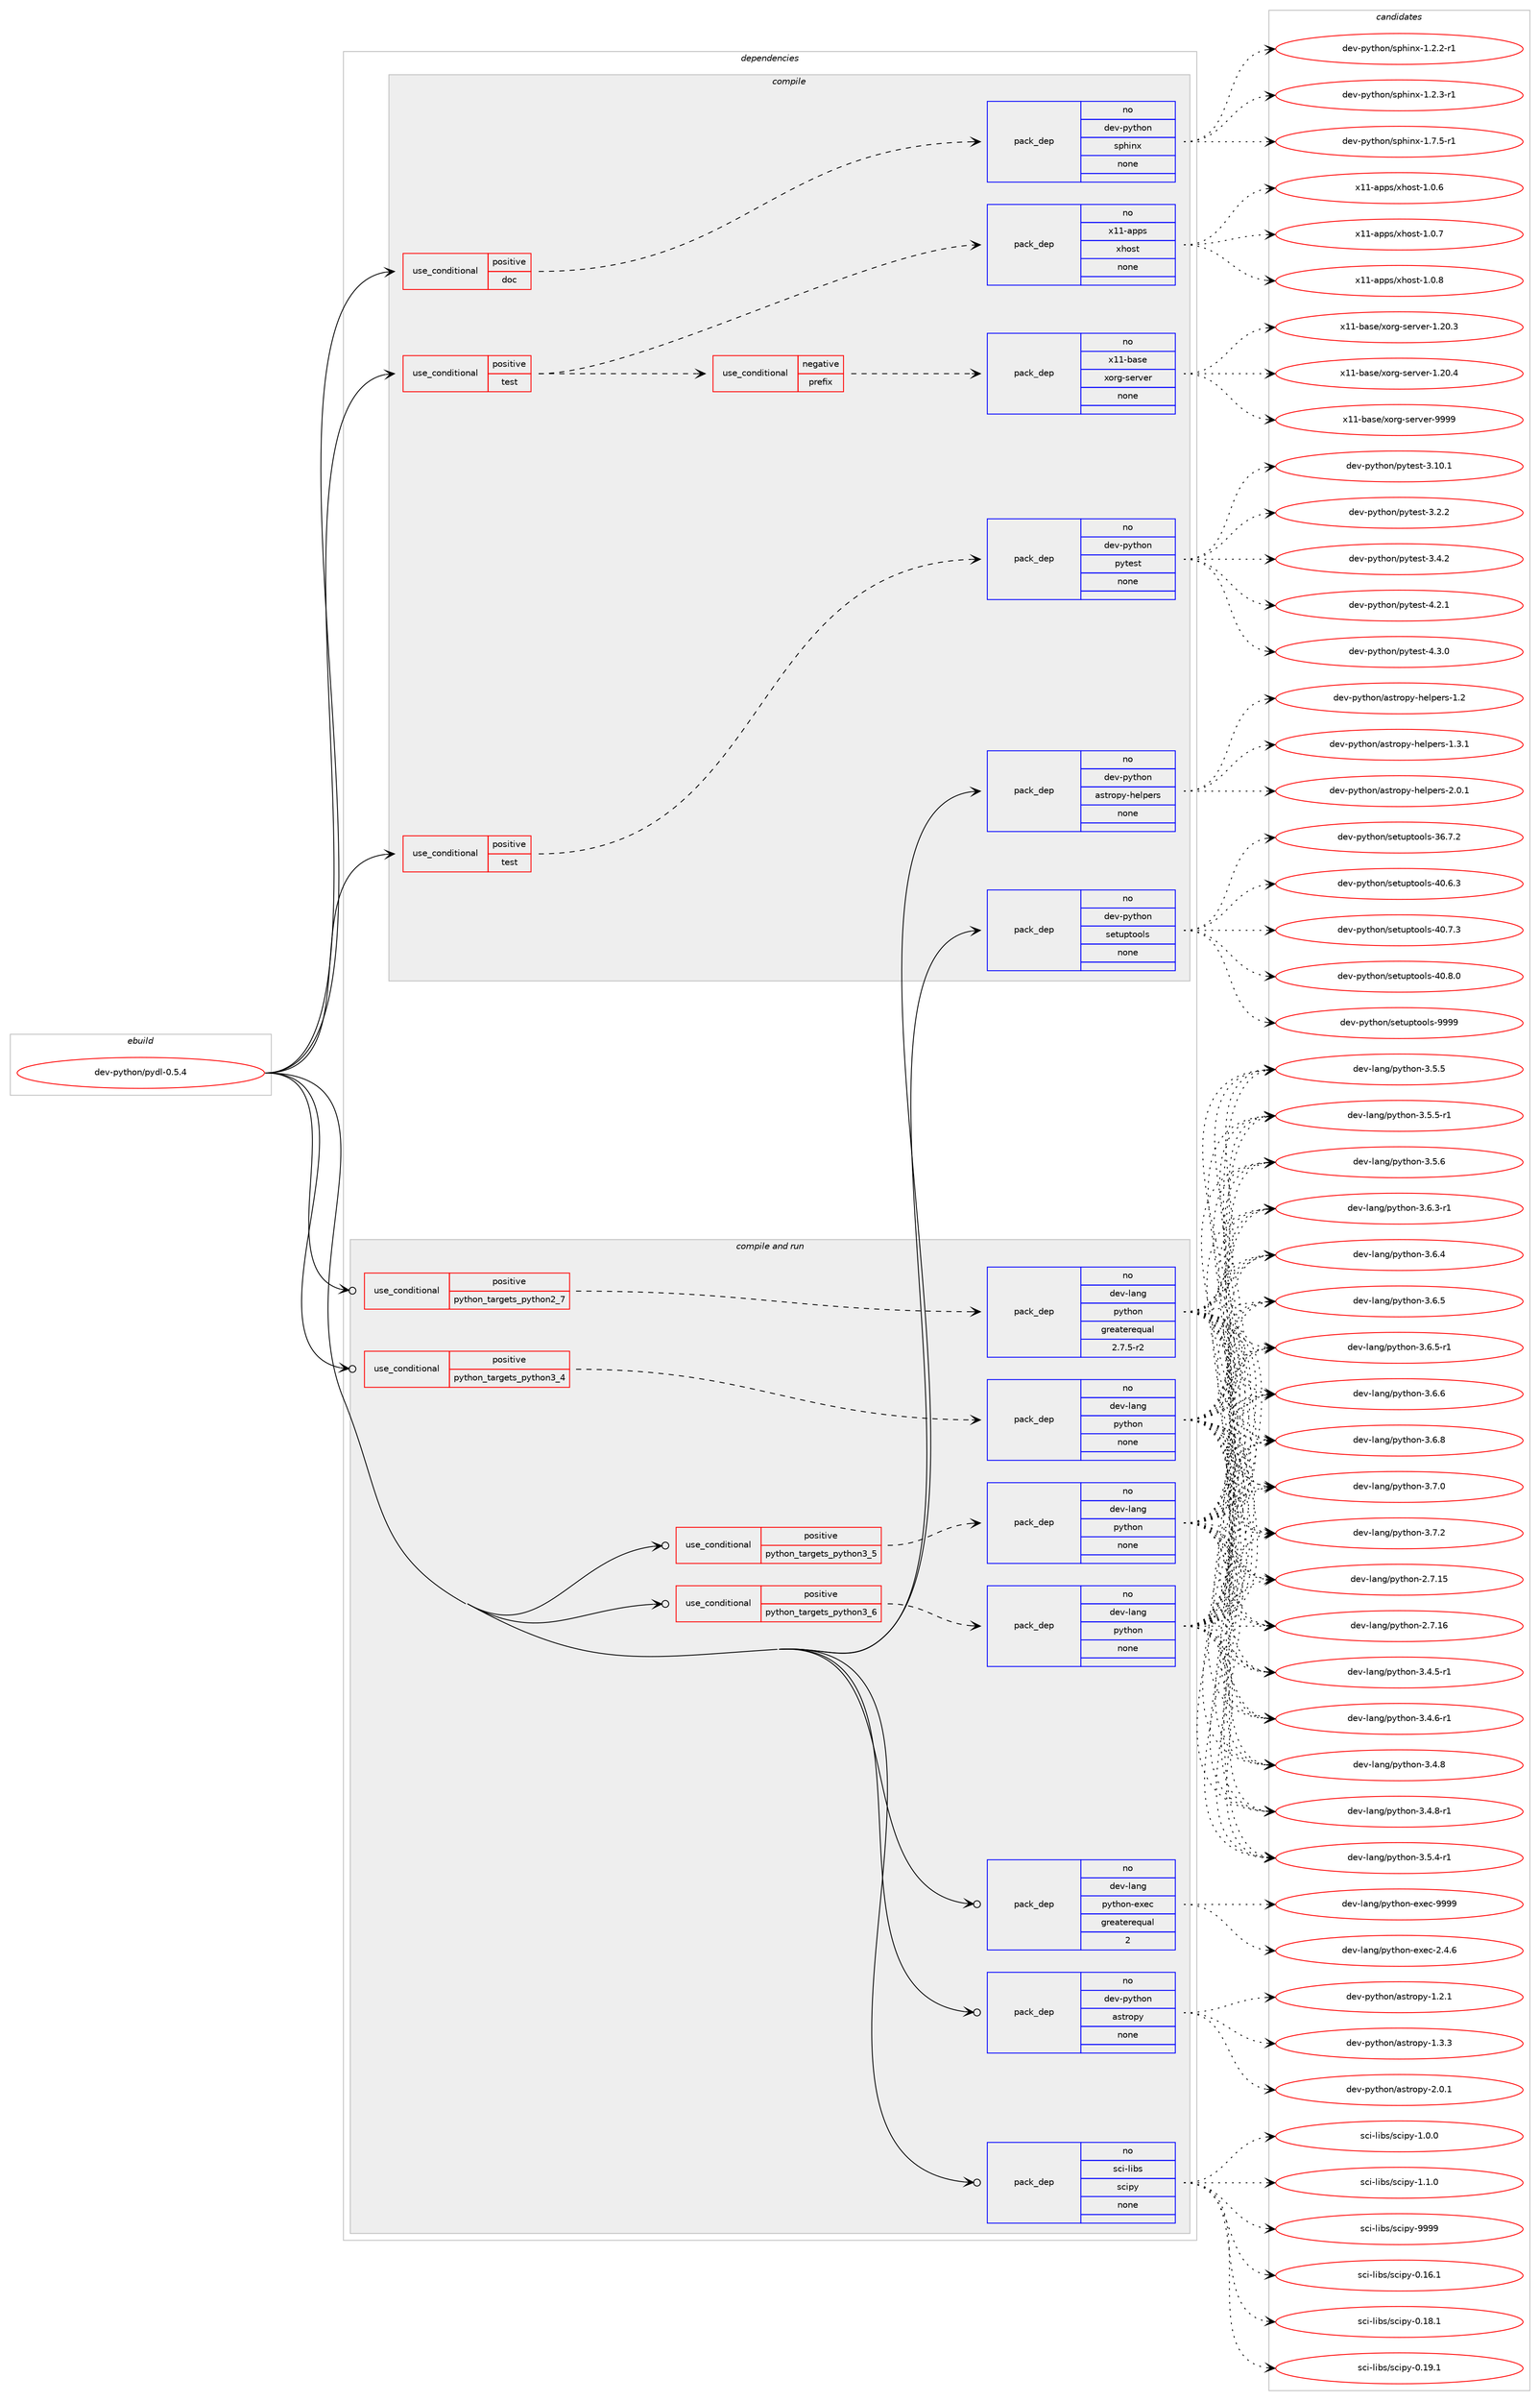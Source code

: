 digraph prolog {

# *************
# Graph options
# *************

newrank=true;
concentrate=true;
compound=true;
graph [rankdir=LR,fontname=Helvetica,fontsize=10,ranksep=1.5];#, ranksep=2.5, nodesep=0.2];
edge  [arrowhead=vee];
node  [fontname=Helvetica,fontsize=10];

# **********
# The ebuild
# **********

subgraph cluster_leftcol {
color=gray;
rank=same;
label=<<i>ebuild</i>>;
id [label="dev-python/pydl-0.5.4", color=red, width=4, href="../dev-python/pydl-0.5.4.svg"];
}

# ****************
# The dependencies
# ****************

subgraph cluster_midcol {
color=gray;
label=<<i>dependencies</i>>;
subgraph cluster_compile {
fillcolor="#eeeeee";
style=filled;
label=<<i>compile</i>>;
subgraph cond380592 {
dependency1428687 [label=<<TABLE BORDER="0" CELLBORDER="1" CELLSPACING="0" CELLPADDING="4"><TR><TD ROWSPAN="3" CELLPADDING="10">use_conditional</TD></TR><TR><TD>positive</TD></TR><TR><TD>doc</TD></TR></TABLE>>, shape=none, color=red];
subgraph pack1024781 {
dependency1428688 [label=<<TABLE BORDER="0" CELLBORDER="1" CELLSPACING="0" CELLPADDING="4" WIDTH="220"><TR><TD ROWSPAN="6" CELLPADDING="30">pack_dep</TD></TR><TR><TD WIDTH="110">no</TD></TR><TR><TD>dev-python</TD></TR><TR><TD>sphinx</TD></TR><TR><TD>none</TD></TR><TR><TD></TD></TR></TABLE>>, shape=none, color=blue];
}
dependency1428687:e -> dependency1428688:w [weight=20,style="dashed",arrowhead="vee"];
}
id:e -> dependency1428687:w [weight=20,style="solid",arrowhead="vee"];
subgraph cond380593 {
dependency1428689 [label=<<TABLE BORDER="0" CELLBORDER="1" CELLSPACING="0" CELLPADDING="4"><TR><TD ROWSPAN="3" CELLPADDING="10">use_conditional</TD></TR><TR><TD>positive</TD></TR><TR><TD>test</TD></TR></TABLE>>, shape=none, color=red];
subgraph cond380594 {
dependency1428690 [label=<<TABLE BORDER="0" CELLBORDER="1" CELLSPACING="0" CELLPADDING="4"><TR><TD ROWSPAN="3" CELLPADDING="10">use_conditional</TD></TR><TR><TD>negative</TD></TR><TR><TD>prefix</TD></TR></TABLE>>, shape=none, color=red];
subgraph pack1024782 {
dependency1428691 [label=<<TABLE BORDER="0" CELLBORDER="1" CELLSPACING="0" CELLPADDING="4" WIDTH="220"><TR><TD ROWSPAN="6" CELLPADDING="30">pack_dep</TD></TR><TR><TD WIDTH="110">no</TD></TR><TR><TD>x11-base</TD></TR><TR><TD>xorg-server</TD></TR><TR><TD>none</TD></TR><TR><TD></TD></TR></TABLE>>, shape=none, color=blue];
}
dependency1428690:e -> dependency1428691:w [weight=20,style="dashed",arrowhead="vee"];
}
dependency1428689:e -> dependency1428690:w [weight=20,style="dashed",arrowhead="vee"];
subgraph pack1024783 {
dependency1428692 [label=<<TABLE BORDER="0" CELLBORDER="1" CELLSPACING="0" CELLPADDING="4" WIDTH="220"><TR><TD ROWSPAN="6" CELLPADDING="30">pack_dep</TD></TR><TR><TD WIDTH="110">no</TD></TR><TR><TD>x11-apps</TD></TR><TR><TD>xhost</TD></TR><TR><TD>none</TD></TR><TR><TD></TD></TR></TABLE>>, shape=none, color=blue];
}
dependency1428689:e -> dependency1428692:w [weight=20,style="dashed",arrowhead="vee"];
}
id:e -> dependency1428689:w [weight=20,style="solid",arrowhead="vee"];
subgraph cond380595 {
dependency1428693 [label=<<TABLE BORDER="0" CELLBORDER="1" CELLSPACING="0" CELLPADDING="4"><TR><TD ROWSPAN="3" CELLPADDING="10">use_conditional</TD></TR><TR><TD>positive</TD></TR><TR><TD>test</TD></TR></TABLE>>, shape=none, color=red];
subgraph pack1024784 {
dependency1428694 [label=<<TABLE BORDER="0" CELLBORDER="1" CELLSPACING="0" CELLPADDING="4" WIDTH="220"><TR><TD ROWSPAN="6" CELLPADDING="30">pack_dep</TD></TR><TR><TD WIDTH="110">no</TD></TR><TR><TD>dev-python</TD></TR><TR><TD>pytest</TD></TR><TR><TD>none</TD></TR><TR><TD></TD></TR></TABLE>>, shape=none, color=blue];
}
dependency1428693:e -> dependency1428694:w [weight=20,style="dashed",arrowhead="vee"];
}
id:e -> dependency1428693:w [weight=20,style="solid",arrowhead="vee"];
subgraph pack1024785 {
dependency1428695 [label=<<TABLE BORDER="0" CELLBORDER="1" CELLSPACING="0" CELLPADDING="4" WIDTH="220"><TR><TD ROWSPAN="6" CELLPADDING="30">pack_dep</TD></TR><TR><TD WIDTH="110">no</TD></TR><TR><TD>dev-python</TD></TR><TR><TD>astropy-helpers</TD></TR><TR><TD>none</TD></TR><TR><TD></TD></TR></TABLE>>, shape=none, color=blue];
}
id:e -> dependency1428695:w [weight=20,style="solid",arrowhead="vee"];
subgraph pack1024786 {
dependency1428696 [label=<<TABLE BORDER="0" CELLBORDER="1" CELLSPACING="0" CELLPADDING="4" WIDTH="220"><TR><TD ROWSPAN="6" CELLPADDING="30">pack_dep</TD></TR><TR><TD WIDTH="110">no</TD></TR><TR><TD>dev-python</TD></TR><TR><TD>setuptools</TD></TR><TR><TD>none</TD></TR><TR><TD></TD></TR></TABLE>>, shape=none, color=blue];
}
id:e -> dependency1428696:w [weight=20,style="solid",arrowhead="vee"];
}
subgraph cluster_compileandrun {
fillcolor="#eeeeee";
style=filled;
label=<<i>compile and run</i>>;
subgraph cond380596 {
dependency1428697 [label=<<TABLE BORDER="0" CELLBORDER="1" CELLSPACING="0" CELLPADDING="4"><TR><TD ROWSPAN="3" CELLPADDING="10">use_conditional</TD></TR><TR><TD>positive</TD></TR><TR><TD>python_targets_python2_7</TD></TR></TABLE>>, shape=none, color=red];
subgraph pack1024787 {
dependency1428698 [label=<<TABLE BORDER="0" CELLBORDER="1" CELLSPACING="0" CELLPADDING="4" WIDTH="220"><TR><TD ROWSPAN="6" CELLPADDING="30">pack_dep</TD></TR><TR><TD WIDTH="110">no</TD></TR><TR><TD>dev-lang</TD></TR><TR><TD>python</TD></TR><TR><TD>greaterequal</TD></TR><TR><TD>2.7.5-r2</TD></TR></TABLE>>, shape=none, color=blue];
}
dependency1428697:e -> dependency1428698:w [weight=20,style="dashed",arrowhead="vee"];
}
id:e -> dependency1428697:w [weight=20,style="solid",arrowhead="odotvee"];
subgraph cond380597 {
dependency1428699 [label=<<TABLE BORDER="0" CELLBORDER="1" CELLSPACING="0" CELLPADDING="4"><TR><TD ROWSPAN="3" CELLPADDING="10">use_conditional</TD></TR><TR><TD>positive</TD></TR><TR><TD>python_targets_python3_4</TD></TR></TABLE>>, shape=none, color=red];
subgraph pack1024788 {
dependency1428700 [label=<<TABLE BORDER="0" CELLBORDER="1" CELLSPACING="0" CELLPADDING="4" WIDTH="220"><TR><TD ROWSPAN="6" CELLPADDING="30">pack_dep</TD></TR><TR><TD WIDTH="110">no</TD></TR><TR><TD>dev-lang</TD></TR><TR><TD>python</TD></TR><TR><TD>none</TD></TR><TR><TD></TD></TR></TABLE>>, shape=none, color=blue];
}
dependency1428699:e -> dependency1428700:w [weight=20,style="dashed",arrowhead="vee"];
}
id:e -> dependency1428699:w [weight=20,style="solid",arrowhead="odotvee"];
subgraph cond380598 {
dependency1428701 [label=<<TABLE BORDER="0" CELLBORDER="1" CELLSPACING="0" CELLPADDING="4"><TR><TD ROWSPAN="3" CELLPADDING="10">use_conditional</TD></TR><TR><TD>positive</TD></TR><TR><TD>python_targets_python3_5</TD></TR></TABLE>>, shape=none, color=red];
subgraph pack1024789 {
dependency1428702 [label=<<TABLE BORDER="0" CELLBORDER="1" CELLSPACING="0" CELLPADDING="4" WIDTH="220"><TR><TD ROWSPAN="6" CELLPADDING="30">pack_dep</TD></TR><TR><TD WIDTH="110">no</TD></TR><TR><TD>dev-lang</TD></TR><TR><TD>python</TD></TR><TR><TD>none</TD></TR><TR><TD></TD></TR></TABLE>>, shape=none, color=blue];
}
dependency1428701:e -> dependency1428702:w [weight=20,style="dashed",arrowhead="vee"];
}
id:e -> dependency1428701:w [weight=20,style="solid",arrowhead="odotvee"];
subgraph cond380599 {
dependency1428703 [label=<<TABLE BORDER="0" CELLBORDER="1" CELLSPACING="0" CELLPADDING="4"><TR><TD ROWSPAN="3" CELLPADDING="10">use_conditional</TD></TR><TR><TD>positive</TD></TR><TR><TD>python_targets_python3_6</TD></TR></TABLE>>, shape=none, color=red];
subgraph pack1024790 {
dependency1428704 [label=<<TABLE BORDER="0" CELLBORDER="1" CELLSPACING="0" CELLPADDING="4" WIDTH="220"><TR><TD ROWSPAN="6" CELLPADDING="30">pack_dep</TD></TR><TR><TD WIDTH="110">no</TD></TR><TR><TD>dev-lang</TD></TR><TR><TD>python</TD></TR><TR><TD>none</TD></TR><TR><TD></TD></TR></TABLE>>, shape=none, color=blue];
}
dependency1428703:e -> dependency1428704:w [weight=20,style="dashed",arrowhead="vee"];
}
id:e -> dependency1428703:w [weight=20,style="solid",arrowhead="odotvee"];
subgraph pack1024791 {
dependency1428705 [label=<<TABLE BORDER="0" CELLBORDER="1" CELLSPACING="0" CELLPADDING="4" WIDTH="220"><TR><TD ROWSPAN="6" CELLPADDING="30">pack_dep</TD></TR><TR><TD WIDTH="110">no</TD></TR><TR><TD>dev-lang</TD></TR><TR><TD>python-exec</TD></TR><TR><TD>greaterequal</TD></TR><TR><TD>2</TD></TR></TABLE>>, shape=none, color=blue];
}
id:e -> dependency1428705:w [weight=20,style="solid",arrowhead="odotvee"];
subgraph pack1024792 {
dependency1428706 [label=<<TABLE BORDER="0" CELLBORDER="1" CELLSPACING="0" CELLPADDING="4" WIDTH="220"><TR><TD ROWSPAN="6" CELLPADDING="30">pack_dep</TD></TR><TR><TD WIDTH="110">no</TD></TR><TR><TD>dev-python</TD></TR><TR><TD>astropy</TD></TR><TR><TD>none</TD></TR><TR><TD></TD></TR></TABLE>>, shape=none, color=blue];
}
id:e -> dependency1428706:w [weight=20,style="solid",arrowhead="odotvee"];
subgraph pack1024793 {
dependency1428707 [label=<<TABLE BORDER="0" CELLBORDER="1" CELLSPACING="0" CELLPADDING="4" WIDTH="220"><TR><TD ROWSPAN="6" CELLPADDING="30">pack_dep</TD></TR><TR><TD WIDTH="110">no</TD></TR><TR><TD>sci-libs</TD></TR><TR><TD>scipy</TD></TR><TR><TD>none</TD></TR><TR><TD></TD></TR></TABLE>>, shape=none, color=blue];
}
id:e -> dependency1428707:w [weight=20,style="solid",arrowhead="odotvee"];
}
subgraph cluster_run {
fillcolor="#eeeeee";
style=filled;
label=<<i>run</i>>;
}
}

# **************
# The candidates
# **************

subgraph cluster_choices {
rank=same;
color=gray;
label=<<i>candidates</i>>;

subgraph choice1024781 {
color=black;
nodesep=1;
choice10010111845112121116104111110471151121041051101204549465046504511449 [label="dev-python/sphinx-1.2.2-r1", color=red, width=4,href="../dev-python/sphinx-1.2.2-r1.svg"];
choice10010111845112121116104111110471151121041051101204549465046514511449 [label="dev-python/sphinx-1.2.3-r1", color=red, width=4,href="../dev-python/sphinx-1.2.3-r1.svg"];
choice10010111845112121116104111110471151121041051101204549465546534511449 [label="dev-python/sphinx-1.7.5-r1", color=red, width=4,href="../dev-python/sphinx-1.7.5-r1.svg"];
dependency1428688:e -> choice10010111845112121116104111110471151121041051101204549465046504511449:w [style=dotted,weight="100"];
dependency1428688:e -> choice10010111845112121116104111110471151121041051101204549465046514511449:w [style=dotted,weight="100"];
dependency1428688:e -> choice10010111845112121116104111110471151121041051101204549465546534511449:w [style=dotted,weight="100"];
}
subgraph choice1024782 {
color=black;
nodesep=1;
choice1204949459897115101471201111141034511510111411810111445494650484651 [label="x11-base/xorg-server-1.20.3", color=red, width=4,href="../x11-base/xorg-server-1.20.3.svg"];
choice1204949459897115101471201111141034511510111411810111445494650484652 [label="x11-base/xorg-server-1.20.4", color=red, width=4,href="../x11-base/xorg-server-1.20.4.svg"];
choice120494945989711510147120111114103451151011141181011144557575757 [label="x11-base/xorg-server-9999", color=red, width=4,href="../x11-base/xorg-server-9999.svg"];
dependency1428691:e -> choice1204949459897115101471201111141034511510111411810111445494650484651:w [style=dotted,weight="100"];
dependency1428691:e -> choice1204949459897115101471201111141034511510111411810111445494650484652:w [style=dotted,weight="100"];
dependency1428691:e -> choice120494945989711510147120111114103451151011141181011144557575757:w [style=dotted,weight="100"];
}
subgraph choice1024783 {
color=black;
nodesep=1;
choice1204949459711211211547120104111115116454946484654 [label="x11-apps/xhost-1.0.6", color=red, width=4,href="../x11-apps/xhost-1.0.6.svg"];
choice1204949459711211211547120104111115116454946484655 [label="x11-apps/xhost-1.0.7", color=red, width=4,href="../x11-apps/xhost-1.0.7.svg"];
choice1204949459711211211547120104111115116454946484656 [label="x11-apps/xhost-1.0.8", color=red, width=4,href="../x11-apps/xhost-1.0.8.svg"];
dependency1428692:e -> choice1204949459711211211547120104111115116454946484654:w [style=dotted,weight="100"];
dependency1428692:e -> choice1204949459711211211547120104111115116454946484655:w [style=dotted,weight="100"];
dependency1428692:e -> choice1204949459711211211547120104111115116454946484656:w [style=dotted,weight="100"];
}
subgraph choice1024784 {
color=black;
nodesep=1;
choice100101118451121211161041111104711212111610111511645514649484649 [label="dev-python/pytest-3.10.1", color=red, width=4,href="../dev-python/pytest-3.10.1.svg"];
choice1001011184511212111610411111047112121116101115116455146504650 [label="dev-python/pytest-3.2.2", color=red, width=4,href="../dev-python/pytest-3.2.2.svg"];
choice1001011184511212111610411111047112121116101115116455146524650 [label="dev-python/pytest-3.4.2", color=red, width=4,href="../dev-python/pytest-3.4.2.svg"];
choice1001011184511212111610411111047112121116101115116455246504649 [label="dev-python/pytest-4.2.1", color=red, width=4,href="../dev-python/pytest-4.2.1.svg"];
choice1001011184511212111610411111047112121116101115116455246514648 [label="dev-python/pytest-4.3.0", color=red, width=4,href="../dev-python/pytest-4.3.0.svg"];
dependency1428694:e -> choice100101118451121211161041111104711212111610111511645514649484649:w [style=dotted,weight="100"];
dependency1428694:e -> choice1001011184511212111610411111047112121116101115116455146504650:w [style=dotted,weight="100"];
dependency1428694:e -> choice1001011184511212111610411111047112121116101115116455146524650:w [style=dotted,weight="100"];
dependency1428694:e -> choice1001011184511212111610411111047112121116101115116455246504649:w [style=dotted,weight="100"];
dependency1428694:e -> choice1001011184511212111610411111047112121116101115116455246514648:w [style=dotted,weight="100"];
}
subgraph choice1024785 {
color=black;
nodesep=1;
choice1001011184511212111610411111047971151161141111121214510410110811210111411545494650 [label="dev-python/astropy-helpers-1.2", color=red, width=4,href="../dev-python/astropy-helpers-1.2.svg"];
choice10010111845112121116104111110479711511611411111212145104101108112101114115454946514649 [label="dev-python/astropy-helpers-1.3.1", color=red, width=4,href="../dev-python/astropy-helpers-1.3.1.svg"];
choice10010111845112121116104111110479711511611411111212145104101108112101114115455046484649 [label="dev-python/astropy-helpers-2.0.1", color=red, width=4,href="../dev-python/astropy-helpers-2.0.1.svg"];
dependency1428695:e -> choice1001011184511212111610411111047971151161141111121214510410110811210111411545494650:w [style=dotted,weight="100"];
dependency1428695:e -> choice10010111845112121116104111110479711511611411111212145104101108112101114115454946514649:w [style=dotted,weight="100"];
dependency1428695:e -> choice10010111845112121116104111110479711511611411111212145104101108112101114115455046484649:w [style=dotted,weight="100"];
}
subgraph choice1024786 {
color=black;
nodesep=1;
choice100101118451121211161041111104711510111611711211611111110811545515446554650 [label="dev-python/setuptools-36.7.2", color=red, width=4,href="../dev-python/setuptools-36.7.2.svg"];
choice100101118451121211161041111104711510111611711211611111110811545524846544651 [label="dev-python/setuptools-40.6.3", color=red, width=4,href="../dev-python/setuptools-40.6.3.svg"];
choice100101118451121211161041111104711510111611711211611111110811545524846554651 [label="dev-python/setuptools-40.7.3", color=red, width=4,href="../dev-python/setuptools-40.7.3.svg"];
choice100101118451121211161041111104711510111611711211611111110811545524846564648 [label="dev-python/setuptools-40.8.0", color=red, width=4,href="../dev-python/setuptools-40.8.0.svg"];
choice10010111845112121116104111110471151011161171121161111111081154557575757 [label="dev-python/setuptools-9999", color=red, width=4,href="../dev-python/setuptools-9999.svg"];
dependency1428696:e -> choice100101118451121211161041111104711510111611711211611111110811545515446554650:w [style=dotted,weight="100"];
dependency1428696:e -> choice100101118451121211161041111104711510111611711211611111110811545524846544651:w [style=dotted,weight="100"];
dependency1428696:e -> choice100101118451121211161041111104711510111611711211611111110811545524846554651:w [style=dotted,weight="100"];
dependency1428696:e -> choice100101118451121211161041111104711510111611711211611111110811545524846564648:w [style=dotted,weight="100"];
dependency1428696:e -> choice10010111845112121116104111110471151011161171121161111111081154557575757:w [style=dotted,weight="100"];
}
subgraph choice1024787 {
color=black;
nodesep=1;
choice10010111845108971101034711212111610411111045504655464953 [label="dev-lang/python-2.7.15", color=red, width=4,href="../dev-lang/python-2.7.15.svg"];
choice10010111845108971101034711212111610411111045504655464954 [label="dev-lang/python-2.7.16", color=red, width=4,href="../dev-lang/python-2.7.16.svg"];
choice1001011184510897110103471121211161041111104551465246534511449 [label="dev-lang/python-3.4.5-r1", color=red, width=4,href="../dev-lang/python-3.4.5-r1.svg"];
choice1001011184510897110103471121211161041111104551465246544511449 [label="dev-lang/python-3.4.6-r1", color=red, width=4,href="../dev-lang/python-3.4.6-r1.svg"];
choice100101118451089711010347112121116104111110455146524656 [label="dev-lang/python-3.4.8", color=red, width=4,href="../dev-lang/python-3.4.8.svg"];
choice1001011184510897110103471121211161041111104551465246564511449 [label="dev-lang/python-3.4.8-r1", color=red, width=4,href="../dev-lang/python-3.4.8-r1.svg"];
choice1001011184510897110103471121211161041111104551465346524511449 [label="dev-lang/python-3.5.4-r1", color=red, width=4,href="../dev-lang/python-3.5.4-r1.svg"];
choice100101118451089711010347112121116104111110455146534653 [label="dev-lang/python-3.5.5", color=red, width=4,href="../dev-lang/python-3.5.5.svg"];
choice1001011184510897110103471121211161041111104551465346534511449 [label="dev-lang/python-3.5.5-r1", color=red, width=4,href="../dev-lang/python-3.5.5-r1.svg"];
choice100101118451089711010347112121116104111110455146534654 [label="dev-lang/python-3.5.6", color=red, width=4,href="../dev-lang/python-3.5.6.svg"];
choice1001011184510897110103471121211161041111104551465446514511449 [label="dev-lang/python-3.6.3-r1", color=red, width=4,href="../dev-lang/python-3.6.3-r1.svg"];
choice100101118451089711010347112121116104111110455146544652 [label="dev-lang/python-3.6.4", color=red, width=4,href="../dev-lang/python-3.6.4.svg"];
choice100101118451089711010347112121116104111110455146544653 [label="dev-lang/python-3.6.5", color=red, width=4,href="../dev-lang/python-3.6.5.svg"];
choice1001011184510897110103471121211161041111104551465446534511449 [label="dev-lang/python-3.6.5-r1", color=red, width=4,href="../dev-lang/python-3.6.5-r1.svg"];
choice100101118451089711010347112121116104111110455146544654 [label="dev-lang/python-3.6.6", color=red, width=4,href="../dev-lang/python-3.6.6.svg"];
choice100101118451089711010347112121116104111110455146544656 [label="dev-lang/python-3.6.8", color=red, width=4,href="../dev-lang/python-3.6.8.svg"];
choice100101118451089711010347112121116104111110455146554648 [label="dev-lang/python-3.7.0", color=red, width=4,href="../dev-lang/python-3.7.0.svg"];
choice100101118451089711010347112121116104111110455146554650 [label="dev-lang/python-3.7.2", color=red, width=4,href="../dev-lang/python-3.7.2.svg"];
dependency1428698:e -> choice10010111845108971101034711212111610411111045504655464953:w [style=dotted,weight="100"];
dependency1428698:e -> choice10010111845108971101034711212111610411111045504655464954:w [style=dotted,weight="100"];
dependency1428698:e -> choice1001011184510897110103471121211161041111104551465246534511449:w [style=dotted,weight="100"];
dependency1428698:e -> choice1001011184510897110103471121211161041111104551465246544511449:w [style=dotted,weight="100"];
dependency1428698:e -> choice100101118451089711010347112121116104111110455146524656:w [style=dotted,weight="100"];
dependency1428698:e -> choice1001011184510897110103471121211161041111104551465246564511449:w [style=dotted,weight="100"];
dependency1428698:e -> choice1001011184510897110103471121211161041111104551465346524511449:w [style=dotted,weight="100"];
dependency1428698:e -> choice100101118451089711010347112121116104111110455146534653:w [style=dotted,weight="100"];
dependency1428698:e -> choice1001011184510897110103471121211161041111104551465346534511449:w [style=dotted,weight="100"];
dependency1428698:e -> choice100101118451089711010347112121116104111110455146534654:w [style=dotted,weight="100"];
dependency1428698:e -> choice1001011184510897110103471121211161041111104551465446514511449:w [style=dotted,weight="100"];
dependency1428698:e -> choice100101118451089711010347112121116104111110455146544652:w [style=dotted,weight="100"];
dependency1428698:e -> choice100101118451089711010347112121116104111110455146544653:w [style=dotted,weight="100"];
dependency1428698:e -> choice1001011184510897110103471121211161041111104551465446534511449:w [style=dotted,weight="100"];
dependency1428698:e -> choice100101118451089711010347112121116104111110455146544654:w [style=dotted,weight="100"];
dependency1428698:e -> choice100101118451089711010347112121116104111110455146544656:w [style=dotted,weight="100"];
dependency1428698:e -> choice100101118451089711010347112121116104111110455146554648:w [style=dotted,weight="100"];
dependency1428698:e -> choice100101118451089711010347112121116104111110455146554650:w [style=dotted,weight="100"];
}
subgraph choice1024788 {
color=black;
nodesep=1;
choice10010111845108971101034711212111610411111045504655464953 [label="dev-lang/python-2.7.15", color=red, width=4,href="../dev-lang/python-2.7.15.svg"];
choice10010111845108971101034711212111610411111045504655464954 [label="dev-lang/python-2.7.16", color=red, width=4,href="../dev-lang/python-2.7.16.svg"];
choice1001011184510897110103471121211161041111104551465246534511449 [label="dev-lang/python-3.4.5-r1", color=red, width=4,href="../dev-lang/python-3.4.5-r1.svg"];
choice1001011184510897110103471121211161041111104551465246544511449 [label="dev-lang/python-3.4.6-r1", color=red, width=4,href="../dev-lang/python-3.4.6-r1.svg"];
choice100101118451089711010347112121116104111110455146524656 [label="dev-lang/python-3.4.8", color=red, width=4,href="../dev-lang/python-3.4.8.svg"];
choice1001011184510897110103471121211161041111104551465246564511449 [label="dev-lang/python-3.4.8-r1", color=red, width=4,href="../dev-lang/python-3.4.8-r1.svg"];
choice1001011184510897110103471121211161041111104551465346524511449 [label="dev-lang/python-3.5.4-r1", color=red, width=4,href="../dev-lang/python-3.5.4-r1.svg"];
choice100101118451089711010347112121116104111110455146534653 [label="dev-lang/python-3.5.5", color=red, width=4,href="../dev-lang/python-3.5.5.svg"];
choice1001011184510897110103471121211161041111104551465346534511449 [label="dev-lang/python-3.5.5-r1", color=red, width=4,href="../dev-lang/python-3.5.5-r1.svg"];
choice100101118451089711010347112121116104111110455146534654 [label="dev-lang/python-3.5.6", color=red, width=4,href="../dev-lang/python-3.5.6.svg"];
choice1001011184510897110103471121211161041111104551465446514511449 [label="dev-lang/python-3.6.3-r1", color=red, width=4,href="../dev-lang/python-3.6.3-r1.svg"];
choice100101118451089711010347112121116104111110455146544652 [label="dev-lang/python-3.6.4", color=red, width=4,href="../dev-lang/python-3.6.4.svg"];
choice100101118451089711010347112121116104111110455146544653 [label="dev-lang/python-3.6.5", color=red, width=4,href="../dev-lang/python-3.6.5.svg"];
choice1001011184510897110103471121211161041111104551465446534511449 [label="dev-lang/python-3.6.5-r1", color=red, width=4,href="../dev-lang/python-3.6.5-r1.svg"];
choice100101118451089711010347112121116104111110455146544654 [label="dev-lang/python-3.6.6", color=red, width=4,href="../dev-lang/python-3.6.6.svg"];
choice100101118451089711010347112121116104111110455146544656 [label="dev-lang/python-3.6.8", color=red, width=4,href="../dev-lang/python-3.6.8.svg"];
choice100101118451089711010347112121116104111110455146554648 [label="dev-lang/python-3.7.0", color=red, width=4,href="../dev-lang/python-3.7.0.svg"];
choice100101118451089711010347112121116104111110455146554650 [label="dev-lang/python-3.7.2", color=red, width=4,href="../dev-lang/python-3.7.2.svg"];
dependency1428700:e -> choice10010111845108971101034711212111610411111045504655464953:w [style=dotted,weight="100"];
dependency1428700:e -> choice10010111845108971101034711212111610411111045504655464954:w [style=dotted,weight="100"];
dependency1428700:e -> choice1001011184510897110103471121211161041111104551465246534511449:w [style=dotted,weight="100"];
dependency1428700:e -> choice1001011184510897110103471121211161041111104551465246544511449:w [style=dotted,weight="100"];
dependency1428700:e -> choice100101118451089711010347112121116104111110455146524656:w [style=dotted,weight="100"];
dependency1428700:e -> choice1001011184510897110103471121211161041111104551465246564511449:w [style=dotted,weight="100"];
dependency1428700:e -> choice1001011184510897110103471121211161041111104551465346524511449:w [style=dotted,weight="100"];
dependency1428700:e -> choice100101118451089711010347112121116104111110455146534653:w [style=dotted,weight="100"];
dependency1428700:e -> choice1001011184510897110103471121211161041111104551465346534511449:w [style=dotted,weight="100"];
dependency1428700:e -> choice100101118451089711010347112121116104111110455146534654:w [style=dotted,weight="100"];
dependency1428700:e -> choice1001011184510897110103471121211161041111104551465446514511449:w [style=dotted,weight="100"];
dependency1428700:e -> choice100101118451089711010347112121116104111110455146544652:w [style=dotted,weight="100"];
dependency1428700:e -> choice100101118451089711010347112121116104111110455146544653:w [style=dotted,weight="100"];
dependency1428700:e -> choice1001011184510897110103471121211161041111104551465446534511449:w [style=dotted,weight="100"];
dependency1428700:e -> choice100101118451089711010347112121116104111110455146544654:w [style=dotted,weight="100"];
dependency1428700:e -> choice100101118451089711010347112121116104111110455146544656:w [style=dotted,weight="100"];
dependency1428700:e -> choice100101118451089711010347112121116104111110455146554648:w [style=dotted,weight="100"];
dependency1428700:e -> choice100101118451089711010347112121116104111110455146554650:w [style=dotted,weight="100"];
}
subgraph choice1024789 {
color=black;
nodesep=1;
choice10010111845108971101034711212111610411111045504655464953 [label="dev-lang/python-2.7.15", color=red, width=4,href="../dev-lang/python-2.7.15.svg"];
choice10010111845108971101034711212111610411111045504655464954 [label="dev-lang/python-2.7.16", color=red, width=4,href="../dev-lang/python-2.7.16.svg"];
choice1001011184510897110103471121211161041111104551465246534511449 [label="dev-lang/python-3.4.5-r1", color=red, width=4,href="../dev-lang/python-3.4.5-r1.svg"];
choice1001011184510897110103471121211161041111104551465246544511449 [label="dev-lang/python-3.4.6-r1", color=red, width=4,href="../dev-lang/python-3.4.6-r1.svg"];
choice100101118451089711010347112121116104111110455146524656 [label="dev-lang/python-3.4.8", color=red, width=4,href="../dev-lang/python-3.4.8.svg"];
choice1001011184510897110103471121211161041111104551465246564511449 [label="dev-lang/python-3.4.8-r1", color=red, width=4,href="../dev-lang/python-3.4.8-r1.svg"];
choice1001011184510897110103471121211161041111104551465346524511449 [label="dev-lang/python-3.5.4-r1", color=red, width=4,href="../dev-lang/python-3.5.4-r1.svg"];
choice100101118451089711010347112121116104111110455146534653 [label="dev-lang/python-3.5.5", color=red, width=4,href="../dev-lang/python-3.5.5.svg"];
choice1001011184510897110103471121211161041111104551465346534511449 [label="dev-lang/python-3.5.5-r1", color=red, width=4,href="../dev-lang/python-3.5.5-r1.svg"];
choice100101118451089711010347112121116104111110455146534654 [label="dev-lang/python-3.5.6", color=red, width=4,href="../dev-lang/python-3.5.6.svg"];
choice1001011184510897110103471121211161041111104551465446514511449 [label="dev-lang/python-3.6.3-r1", color=red, width=4,href="../dev-lang/python-3.6.3-r1.svg"];
choice100101118451089711010347112121116104111110455146544652 [label="dev-lang/python-3.6.4", color=red, width=4,href="../dev-lang/python-3.6.4.svg"];
choice100101118451089711010347112121116104111110455146544653 [label="dev-lang/python-3.6.5", color=red, width=4,href="../dev-lang/python-3.6.5.svg"];
choice1001011184510897110103471121211161041111104551465446534511449 [label="dev-lang/python-3.6.5-r1", color=red, width=4,href="../dev-lang/python-3.6.5-r1.svg"];
choice100101118451089711010347112121116104111110455146544654 [label="dev-lang/python-3.6.6", color=red, width=4,href="../dev-lang/python-3.6.6.svg"];
choice100101118451089711010347112121116104111110455146544656 [label="dev-lang/python-3.6.8", color=red, width=4,href="../dev-lang/python-3.6.8.svg"];
choice100101118451089711010347112121116104111110455146554648 [label="dev-lang/python-3.7.0", color=red, width=4,href="../dev-lang/python-3.7.0.svg"];
choice100101118451089711010347112121116104111110455146554650 [label="dev-lang/python-3.7.2", color=red, width=4,href="../dev-lang/python-3.7.2.svg"];
dependency1428702:e -> choice10010111845108971101034711212111610411111045504655464953:w [style=dotted,weight="100"];
dependency1428702:e -> choice10010111845108971101034711212111610411111045504655464954:w [style=dotted,weight="100"];
dependency1428702:e -> choice1001011184510897110103471121211161041111104551465246534511449:w [style=dotted,weight="100"];
dependency1428702:e -> choice1001011184510897110103471121211161041111104551465246544511449:w [style=dotted,weight="100"];
dependency1428702:e -> choice100101118451089711010347112121116104111110455146524656:w [style=dotted,weight="100"];
dependency1428702:e -> choice1001011184510897110103471121211161041111104551465246564511449:w [style=dotted,weight="100"];
dependency1428702:e -> choice1001011184510897110103471121211161041111104551465346524511449:w [style=dotted,weight="100"];
dependency1428702:e -> choice100101118451089711010347112121116104111110455146534653:w [style=dotted,weight="100"];
dependency1428702:e -> choice1001011184510897110103471121211161041111104551465346534511449:w [style=dotted,weight="100"];
dependency1428702:e -> choice100101118451089711010347112121116104111110455146534654:w [style=dotted,weight="100"];
dependency1428702:e -> choice1001011184510897110103471121211161041111104551465446514511449:w [style=dotted,weight="100"];
dependency1428702:e -> choice100101118451089711010347112121116104111110455146544652:w [style=dotted,weight="100"];
dependency1428702:e -> choice100101118451089711010347112121116104111110455146544653:w [style=dotted,weight="100"];
dependency1428702:e -> choice1001011184510897110103471121211161041111104551465446534511449:w [style=dotted,weight="100"];
dependency1428702:e -> choice100101118451089711010347112121116104111110455146544654:w [style=dotted,weight="100"];
dependency1428702:e -> choice100101118451089711010347112121116104111110455146544656:w [style=dotted,weight="100"];
dependency1428702:e -> choice100101118451089711010347112121116104111110455146554648:w [style=dotted,weight="100"];
dependency1428702:e -> choice100101118451089711010347112121116104111110455146554650:w [style=dotted,weight="100"];
}
subgraph choice1024790 {
color=black;
nodesep=1;
choice10010111845108971101034711212111610411111045504655464953 [label="dev-lang/python-2.7.15", color=red, width=4,href="../dev-lang/python-2.7.15.svg"];
choice10010111845108971101034711212111610411111045504655464954 [label="dev-lang/python-2.7.16", color=red, width=4,href="../dev-lang/python-2.7.16.svg"];
choice1001011184510897110103471121211161041111104551465246534511449 [label="dev-lang/python-3.4.5-r1", color=red, width=4,href="../dev-lang/python-3.4.5-r1.svg"];
choice1001011184510897110103471121211161041111104551465246544511449 [label="dev-lang/python-3.4.6-r1", color=red, width=4,href="../dev-lang/python-3.4.6-r1.svg"];
choice100101118451089711010347112121116104111110455146524656 [label="dev-lang/python-3.4.8", color=red, width=4,href="../dev-lang/python-3.4.8.svg"];
choice1001011184510897110103471121211161041111104551465246564511449 [label="dev-lang/python-3.4.8-r1", color=red, width=4,href="../dev-lang/python-3.4.8-r1.svg"];
choice1001011184510897110103471121211161041111104551465346524511449 [label="dev-lang/python-3.5.4-r1", color=red, width=4,href="../dev-lang/python-3.5.4-r1.svg"];
choice100101118451089711010347112121116104111110455146534653 [label="dev-lang/python-3.5.5", color=red, width=4,href="../dev-lang/python-3.5.5.svg"];
choice1001011184510897110103471121211161041111104551465346534511449 [label="dev-lang/python-3.5.5-r1", color=red, width=4,href="../dev-lang/python-3.5.5-r1.svg"];
choice100101118451089711010347112121116104111110455146534654 [label="dev-lang/python-3.5.6", color=red, width=4,href="../dev-lang/python-3.5.6.svg"];
choice1001011184510897110103471121211161041111104551465446514511449 [label="dev-lang/python-3.6.3-r1", color=red, width=4,href="../dev-lang/python-3.6.3-r1.svg"];
choice100101118451089711010347112121116104111110455146544652 [label="dev-lang/python-3.6.4", color=red, width=4,href="../dev-lang/python-3.6.4.svg"];
choice100101118451089711010347112121116104111110455146544653 [label="dev-lang/python-3.6.5", color=red, width=4,href="../dev-lang/python-3.6.5.svg"];
choice1001011184510897110103471121211161041111104551465446534511449 [label="dev-lang/python-3.6.5-r1", color=red, width=4,href="../dev-lang/python-3.6.5-r1.svg"];
choice100101118451089711010347112121116104111110455146544654 [label="dev-lang/python-3.6.6", color=red, width=4,href="../dev-lang/python-3.6.6.svg"];
choice100101118451089711010347112121116104111110455146544656 [label="dev-lang/python-3.6.8", color=red, width=4,href="../dev-lang/python-3.6.8.svg"];
choice100101118451089711010347112121116104111110455146554648 [label="dev-lang/python-3.7.0", color=red, width=4,href="../dev-lang/python-3.7.0.svg"];
choice100101118451089711010347112121116104111110455146554650 [label="dev-lang/python-3.7.2", color=red, width=4,href="../dev-lang/python-3.7.2.svg"];
dependency1428704:e -> choice10010111845108971101034711212111610411111045504655464953:w [style=dotted,weight="100"];
dependency1428704:e -> choice10010111845108971101034711212111610411111045504655464954:w [style=dotted,weight="100"];
dependency1428704:e -> choice1001011184510897110103471121211161041111104551465246534511449:w [style=dotted,weight="100"];
dependency1428704:e -> choice1001011184510897110103471121211161041111104551465246544511449:w [style=dotted,weight="100"];
dependency1428704:e -> choice100101118451089711010347112121116104111110455146524656:w [style=dotted,weight="100"];
dependency1428704:e -> choice1001011184510897110103471121211161041111104551465246564511449:w [style=dotted,weight="100"];
dependency1428704:e -> choice1001011184510897110103471121211161041111104551465346524511449:w [style=dotted,weight="100"];
dependency1428704:e -> choice100101118451089711010347112121116104111110455146534653:w [style=dotted,weight="100"];
dependency1428704:e -> choice1001011184510897110103471121211161041111104551465346534511449:w [style=dotted,weight="100"];
dependency1428704:e -> choice100101118451089711010347112121116104111110455146534654:w [style=dotted,weight="100"];
dependency1428704:e -> choice1001011184510897110103471121211161041111104551465446514511449:w [style=dotted,weight="100"];
dependency1428704:e -> choice100101118451089711010347112121116104111110455146544652:w [style=dotted,weight="100"];
dependency1428704:e -> choice100101118451089711010347112121116104111110455146544653:w [style=dotted,weight="100"];
dependency1428704:e -> choice1001011184510897110103471121211161041111104551465446534511449:w [style=dotted,weight="100"];
dependency1428704:e -> choice100101118451089711010347112121116104111110455146544654:w [style=dotted,weight="100"];
dependency1428704:e -> choice100101118451089711010347112121116104111110455146544656:w [style=dotted,weight="100"];
dependency1428704:e -> choice100101118451089711010347112121116104111110455146554648:w [style=dotted,weight="100"];
dependency1428704:e -> choice100101118451089711010347112121116104111110455146554650:w [style=dotted,weight="100"];
}
subgraph choice1024791 {
color=black;
nodesep=1;
choice1001011184510897110103471121211161041111104510112010199455046524654 [label="dev-lang/python-exec-2.4.6", color=red, width=4,href="../dev-lang/python-exec-2.4.6.svg"];
choice10010111845108971101034711212111610411111045101120101994557575757 [label="dev-lang/python-exec-9999", color=red, width=4,href="../dev-lang/python-exec-9999.svg"];
dependency1428705:e -> choice1001011184510897110103471121211161041111104510112010199455046524654:w [style=dotted,weight="100"];
dependency1428705:e -> choice10010111845108971101034711212111610411111045101120101994557575757:w [style=dotted,weight="100"];
}
subgraph choice1024792 {
color=black;
nodesep=1;
choice100101118451121211161041111104797115116114111112121454946504649 [label="dev-python/astropy-1.2.1", color=red, width=4,href="../dev-python/astropy-1.2.1.svg"];
choice100101118451121211161041111104797115116114111112121454946514651 [label="dev-python/astropy-1.3.3", color=red, width=4,href="../dev-python/astropy-1.3.3.svg"];
choice100101118451121211161041111104797115116114111112121455046484649 [label="dev-python/astropy-2.0.1", color=red, width=4,href="../dev-python/astropy-2.0.1.svg"];
dependency1428706:e -> choice100101118451121211161041111104797115116114111112121454946504649:w [style=dotted,weight="100"];
dependency1428706:e -> choice100101118451121211161041111104797115116114111112121454946514651:w [style=dotted,weight="100"];
dependency1428706:e -> choice100101118451121211161041111104797115116114111112121455046484649:w [style=dotted,weight="100"];
}
subgraph choice1024793 {
color=black;
nodesep=1;
choice115991054510810598115471159910511212145484649544649 [label="sci-libs/scipy-0.16.1", color=red, width=4,href="../sci-libs/scipy-0.16.1.svg"];
choice115991054510810598115471159910511212145484649564649 [label="sci-libs/scipy-0.18.1", color=red, width=4,href="../sci-libs/scipy-0.18.1.svg"];
choice115991054510810598115471159910511212145484649574649 [label="sci-libs/scipy-0.19.1", color=red, width=4,href="../sci-libs/scipy-0.19.1.svg"];
choice1159910545108105981154711599105112121454946484648 [label="sci-libs/scipy-1.0.0", color=red, width=4,href="../sci-libs/scipy-1.0.0.svg"];
choice1159910545108105981154711599105112121454946494648 [label="sci-libs/scipy-1.1.0", color=red, width=4,href="../sci-libs/scipy-1.1.0.svg"];
choice11599105451081059811547115991051121214557575757 [label="sci-libs/scipy-9999", color=red, width=4,href="../sci-libs/scipy-9999.svg"];
dependency1428707:e -> choice115991054510810598115471159910511212145484649544649:w [style=dotted,weight="100"];
dependency1428707:e -> choice115991054510810598115471159910511212145484649564649:w [style=dotted,weight="100"];
dependency1428707:e -> choice115991054510810598115471159910511212145484649574649:w [style=dotted,weight="100"];
dependency1428707:e -> choice1159910545108105981154711599105112121454946484648:w [style=dotted,weight="100"];
dependency1428707:e -> choice1159910545108105981154711599105112121454946494648:w [style=dotted,weight="100"];
dependency1428707:e -> choice11599105451081059811547115991051121214557575757:w [style=dotted,weight="100"];
}
}

}
